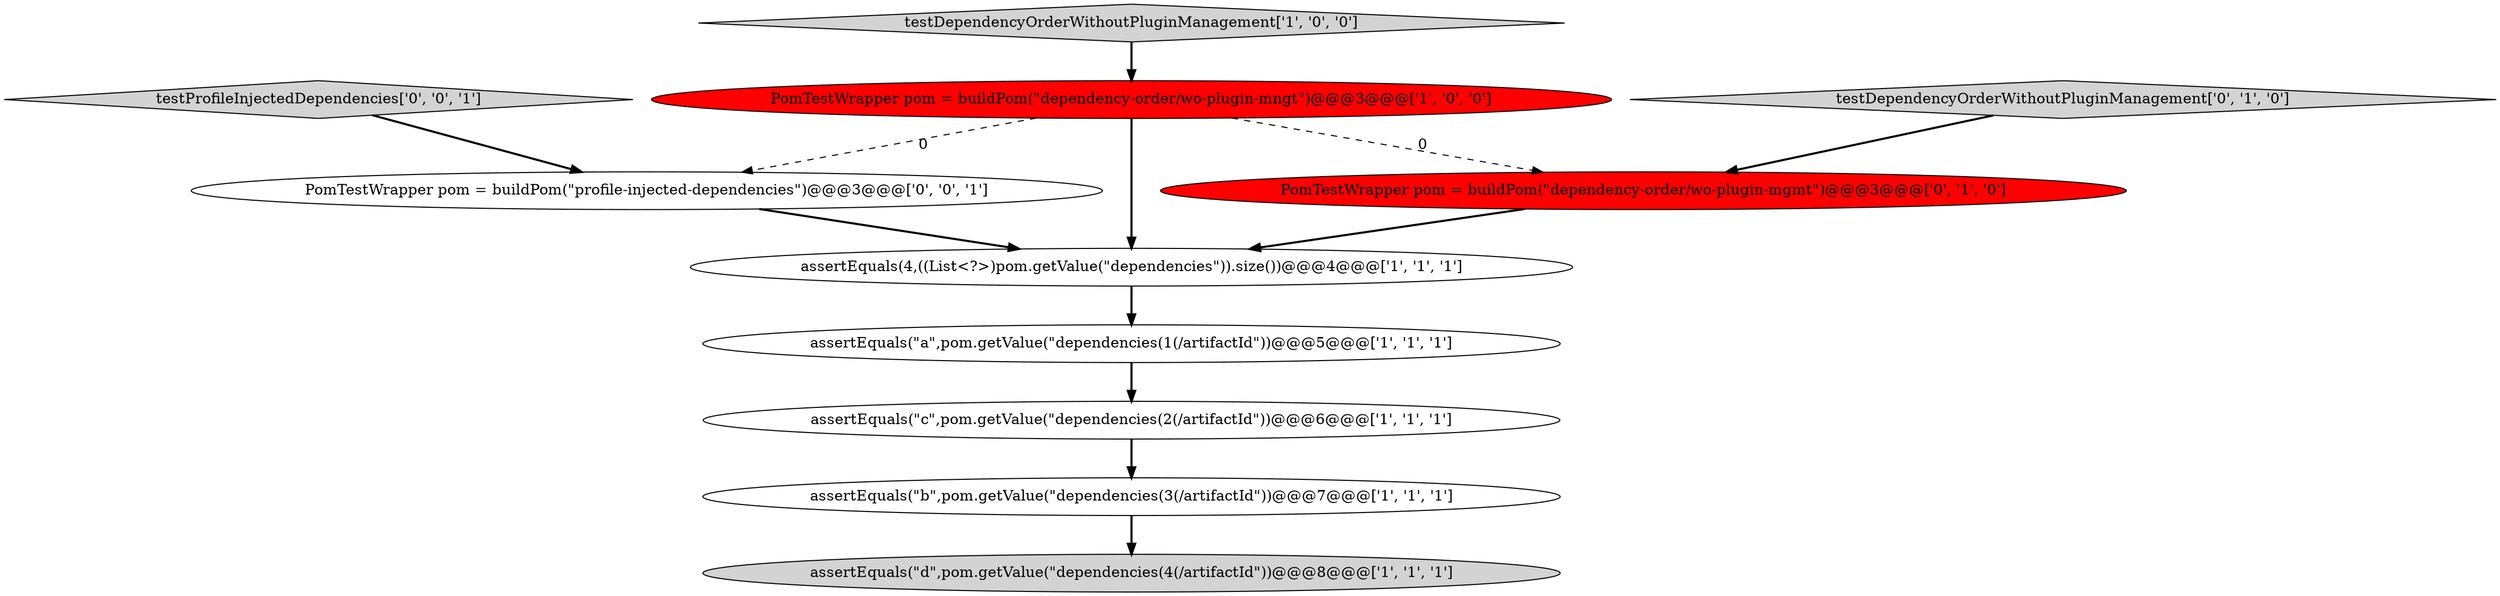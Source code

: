 digraph {
3 [style = filled, label = "testDependencyOrderWithoutPluginManagement['1', '0', '0']", fillcolor = lightgray, shape = diamond image = "AAA0AAABBB1BBB"];
6 [style = filled, label = "assertEquals(\"b\",pom.getValue(\"dependencies(3(/artifactId\"))@@@7@@@['1', '1', '1']", fillcolor = white, shape = ellipse image = "AAA0AAABBB1BBB"];
9 [style = filled, label = "PomTestWrapper pom = buildPom(\"profile-injected-dependencies\")@@@3@@@['0', '0', '1']", fillcolor = white, shape = ellipse image = "AAA0AAABBB3BBB"];
1 [style = filled, label = "PomTestWrapper pom = buildPom(\"dependency-order/wo-plugin-mngt\")@@@3@@@['1', '0', '0']", fillcolor = red, shape = ellipse image = "AAA1AAABBB1BBB"];
2 [style = filled, label = "assertEquals(\"c\",pom.getValue(\"dependencies(2(/artifactId\"))@@@6@@@['1', '1', '1']", fillcolor = white, shape = ellipse image = "AAA0AAABBB1BBB"];
8 [style = filled, label = "PomTestWrapper pom = buildPom(\"dependency-order/wo-plugin-mgmt\")@@@3@@@['0', '1', '0']", fillcolor = red, shape = ellipse image = "AAA1AAABBB2BBB"];
7 [style = filled, label = "testDependencyOrderWithoutPluginManagement['0', '1', '0']", fillcolor = lightgray, shape = diamond image = "AAA0AAABBB2BBB"];
5 [style = filled, label = "assertEquals(\"a\",pom.getValue(\"dependencies(1(/artifactId\"))@@@5@@@['1', '1', '1']", fillcolor = white, shape = ellipse image = "AAA0AAABBB1BBB"];
0 [style = filled, label = "assertEquals(\"d\",pom.getValue(\"dependencies(4(/artifactId\"))@@@8@@@['1', '1', '1']", fillcolor = lightgray, shape = ellipse image = "AAA0AAABBB1BBB"];
4 [style = filled, label = "assertEquals(4,((List<?>)pom.getValue(\"dependencies\")).size())@@@4@@@['1', '1', '1']", fillcolor = white, shape = ellipse image = "AAA0AAABBB1BBB"];
10 [style = filled, label = "testProfileInjectedDependencies['0', '0', '1']", fillcolor = lightgray, shape = diamond image = "AAA0AAABBB3BBB"];
1->8 [style = dashed, label="0"];
1->9 [style = dashed, label="0"];
5->2 [style = bold, label=""];
1->4 [style = bold, label=""];
10->9 [style = bold, label=""];
6->0 [style = bold, label=""];
8->4 [style = bold, label=""];
3->1 [style = bold, label=""];
7->8 [style = bold, label=""];
4->5 [style = bold, label=""];
2->6 [style = bold, label=""];
9->4 [style = bold, label=""];
}
